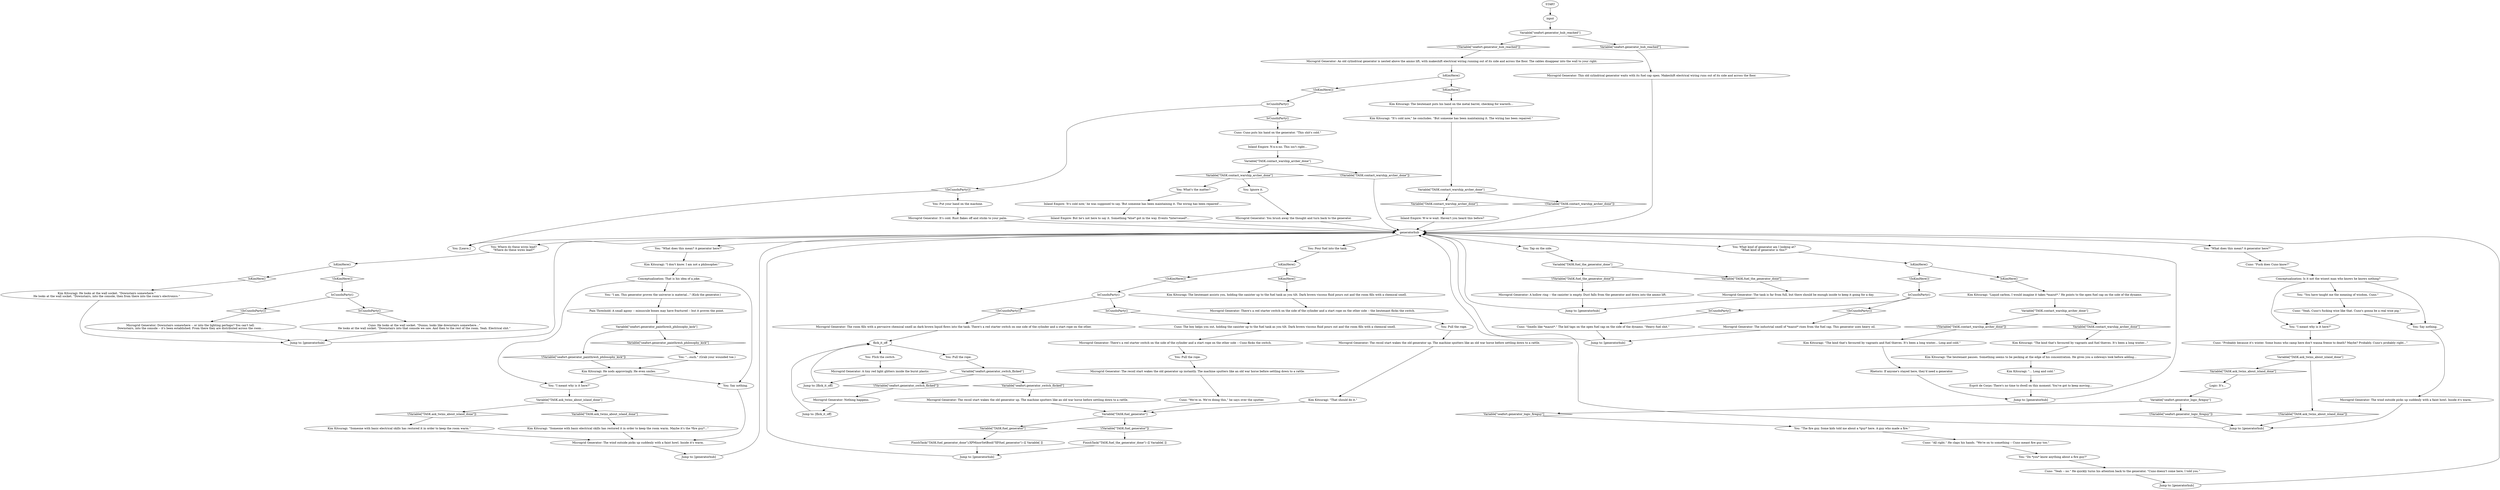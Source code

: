 # SEAFORT INT / MICROGRID GENERATOR
# (generator, rewired – insert fuel here (use controls to activate electricity and open door if fuel in). kim remarks on wiring.)
# ==================================================
digraph G {
	  0 [label="START"];
	  1 [label="input"];
	  2 [label="Variable[\"seafort.generator_logic_fireguy\"]"];
	  3 [label="Variable[\"seafort.generator_logic_fireguy\"]", shape=diamond];
	  4 [label="!(Variable[\"seafort.generator_logic_fireguy\"])", shape=diamond];
	  5 [label="Cuno: \"All right.\" He claps his hands. \"We're on to something -- Cuno meant fire guy too.\""];
	  6 [label="Microgrid Generator: There's a red starter switch on the side of the cylinder and a start rope on the other side -- Cuno flicks the switch."];
	  7 [label="Logic: It's..."];
	  8 [label="Variable[\"TASK.ask_twins_about_island_done\"]"];
	  9 [label="Variable[\"TASK.ask_twins_about_island_done\"]", shape=diamond];
	  10 [label="!(Variable[\"TASK.ask_twins_about_island_done\"])", shape=diamond];
	  11 [label="Jump to: [generatorhub]"];
	  12 [label="You: Put your hand on the machine."];
	  13 [label="Variable[\"seafort.generator_switch_flicked\"]"];
	  14 [label="Variable[\"seafort.generator_switch_flicked\"]", shape=diamond];
	  15 [label="!(Variable[\"seafort.generator_switch_flicked\"])", shape=diamond];
	  16 [label="Cuno: \"Yeah -- no.\" He quickly turns his attention back to the generator. \"Cuno doesn't come here, I told you.\""];
	  17 [label="Inland Empire: 'It's cold now,' he was supposed to say. 'But someone has been maintaining it. The wiring has been repaired'..."];
	  18 [label="Inland Empire: W-w-w-wait. Haven't you heard this before?"];
	  19 [label="generatorhub"];
	  20 [label="Microgrid Generator: It's cold. Rust flakes off and sticks to your palm."];
	  21 [label="You: Pull the rope."];
	  22 [label="Cuno: \"We're in. We're doing this,\" he says over the sputter."];
	  23 [label="Cuno: \"Yeah, Cuno's fucking wise like that. Cuno's gonna be a real wise pig.\""];
	  24 [label="You: \"You have taught me the meaning of wisdom, Cuno.\""];
	  25 [label="Kim Kitsuragi: He nods approvingly. He even smiles."];
	  26 [label="Variable[\"TASK.fuel_generator\"]"];
	  27 [label="Variable[\"TASK.fuel_generator\"]", shape=diamond];
	  28 [label="!(Variable[\"TASK.fuel_generator\"])", shape=diamond];
	  29 [label="Kim Kitsuragi: \"I don't know. I am not a philosopher.\""];
	  30 [label="Kim Kitsuragi: \"The kind that's favoured by vagrants and fuel thieves. It's been a long winter... Long and cold.\""];
	  31 [label="Microgrid Generator: A hollow ring -- the canister is empty. Dust falls from the generator and down into the ammo lift."];
	  32 [label="IsCunoInParty()"];
	  33 [label="IsCunoInParty()", shape=diamond];
	  34 [label="!(IsCunoInParty())", shape=diamond];
	  35 [label="Microgrid Generator: A tiny red light glitters inside the burnt plastic."];
	  36 [label="Jump to: [generatorhub]"];
	  37 [label="FinishTask(\"TASK.fuel_generator_done\");XPMinorSetBool(\"XP.fuel_generator\")--[[ Variable[ ]]"];
	  38 [label="Rhetoric: If anyone's stayed here, they'd need a generator."];
	  39 [label="You: \"What does this mean? A generator here?\""];
	  40 [label="Pain Threshold: A small agony -- minuscule bones may have fractured -- but it proves the point."];
	  41 [label="Jump to: [generatorhub]"];
	  42 [label="You: Where do these wires lead?\n\"Where do these wires lead?\""];
	  43 [label="You: \"What does this mean? A generator here?\""];
	  44 [label="You: \"I am. This generator proves the universe is material...\" (Kick the generator.)"];
	  45 [label="Kim Kitsuragi: \"Someone with basic electrical skills has restored it in order to keep the room warm. Maybe it's the *fire guy*...\""];
	  46 [label="Microgrid Generator: Nothing happens."];
	  47 [label="Cuno: The boy helps you out, holding the canister up to the fuel tank as you tilt. Dark brown viscous fluid pours out and the room fills with a chemical smell."];
	  48 [label="FinishTask(\"TASK.fuel_the_generator_done\")--[[ Variable[ ]]"];
	  49 [label="You: What's the matter?"];
	  50 [label="Variable[\"TASK.contact_warship_archer_done\"]"];
	  51 [label="Variable[\"TASK.contact_warship_archer_done\"]", shape=diamond];
	  52 [label="!(Variable[\"TASK.contact_warship_archer_done\"])", shape=diamond];
	  53 [label="You: Tap on the side."];
	  54 [label="Jump to: [flick_it_off]"];
	  55 [label="Jump to: [generatorhub]"];
	  56 [label="Microgrid Generator: The wind outside picks up suddenly with a faint howl. Inside it's warm."];
	  57 [label="Variable[\"seafort.generator_painthresh_philosophy_kick\"]"];
	  58 [label="Variable[\"seafort.generator_painthresh_philosophy_kick\"]", shape=diamond];
	  59 [label="!(Variable[\"seafort.generator_painthresh_philosophy_kick\"])", shape=diamond];
	  60 [label="Variable[\"TASK.contact_warship_archer_done\"]"];
	  61 [label="Variable[\"TASK.contact_warship_archer_done\"]", shape=diamond];
	  62 [label="!(Variable[\"TASK.contact_warship_archer_done\"])", shape=diamond];
	  63 [label="You: \"The fire guy. Some kids told me about a *guy* here. A guy who made a fire.\""];
	  65 [label="IsKimHere()"];
	  66 [label="IsKimHere()", shape=diamond];
	  67 [label="!(IsKimHere())", shape=diamond];
	  68 [label="flick_it_off"];
	  69 [label="You: Flick the switch."];
	  70 [label="Kim Kitsuragi: The lieutenant puts his hand on the metal barrel, checking for warmth..."];
	  71 [label="Jump to: [generatorhub]"];
	  72 [label="Jump to: [generatorhub]"];
	  73 [label="Kim Kitsuragi: \"It's cold now,\" he concludes. \"But someone has been maintaining it. The wiring has been repaired.\""];
	  74 [label="Jump to: [generatorhub]"];
	  75 [label="You: Pull the rope."];
	  76 [label="Kim Kitsuragi: \"That should do it.\""];
	  77 [label="Cuno: \"Smells like *mazut*.\" The kid taps on the open fuel cap on the side of the dynamo. \"Heavy fuel shit.\""];
	  78 [label="Inland Empire: But he's not here to say it. Something *else* got in the way. Events *intervened*..."];
	  79 [label="You: Pull the rope."];
	  80 [label="You: \"I meant why is it here?\""];
	  81 [label="Microgrid Generator: Downstairs somewhere -- or into the lighting perhaps? You can't tell.\nDownstairs, into the console -- it's been established. From there they are distributed across the room..."];
	  82 [label="Kim Kitsuragi: The lieutenant assists you, holding the canister up to the fuel tank as you tilt. Dark brown viscous fluid pours out and the room fills with a chemical smell."];
	  83 [label="Jump to: [flick_it_off]"];
	  84 [label="Kim Kitsuragi: \"Someone with basic electrical skills has restored it in order to keep the room warm.\""];
	  85 [label="Inland Empire: N-n-n-no. This isn't right..."];
	  86 [label="Kim Kitsuragi: \"The kind that's favoured by vagrants and fuel thieves. It's been a long winter...\""];
	  87 [label="IsKimHere()"];
	  88 [label="IsKimHere()", shape=diamond];
	  89 [label="!(IsKimHere())", shape=diamond];
	  90 [label="You: [Leave.]"];
	  91 [label="Kim Kitsuragi: He looks at the wall socket. \"Downstairs somewhere.\"\nHe looks at the wall socket. \"Downstairs, into the console, then from there into the room's electronics.\""];
	  92 [label="Microgrid Generator: The industrial smell of *mazut* rises from the fuel cap. This generator uses heavy oil."];
	  93 [label="Microgrid Generator: There's a red starter switch on the side of the cylinder and a start rope on the other side -- the lieutenant flicks the switch."];
	  94 [label="Cuno: He looks at the wall socket. \"Dunno, looks like downstairs somewhere...\"\nHe looks at the wall socket. \"Downstairs into that console we saw. And then to the rest of the room. Yeah. Electrical shit.\""];
	  95 [label="Microgrid Generator: This old cylindrical generator waits with its fuel cap open. Makeshift electrical wiring runs out of its side and across the floor."];
	  96 [label="You: Say nothing."];
	  97 [label="You: \"I meant why is it here?\""];
	  98 [label="You: \"...ouch.\" (Grab your wounded toe.)"];
	  99 [label="Esprit de Corps: There's no time to dwell on this moment. You've got to keep moving..."];
	  100 [label="Conceptualization: That is his idea of a joke."];
	  101 [label="Microgrid Generator: The wind outside picks up suddenly with a faint howl. Inside it's warm."];
	  102 [label="Variable[\"TASK.fuel_the_generator_done\"]"];
	  103 [label="Variable[\"TASK.fuel_the_generator_done\"]", shape=diamond];
	  104 [label="!(Variable[\"TASK.fuel_the_generator_done\"])", shape=diamond];
	  105 [label="Cuno: \"Fuck does Cuno know?\""];
	  106 [label="You: Ignore it."];
	  107 [label="Kim Kitsuragi: \"... Long and cold.\""];
	  108 [label="Cuno: Cuno puts his hand on the generator. \"This shit's cold.\""];
	  109 [label="Microgrid Generator: You brush away the thought and turn back to the generator."];
	  110 [label="Kim Kitsuragi: The lieutenant pauses. Something seems to be pecking at the edge of his concentration. He gives you a sideways look before adding..."];
	  111 [label="Jump to: [generatorhub]"];
	  112 [label="You: Pour fuel into the tank."];
	  113 [label="Microgrid Generator: The recoil start wakes the old generator up. The machine sputters like an old war horse before settling down to a rattle."];
	  114 [label="Microgrid Generator: The tank is far from full, but there should be enough inside to keep it going for a day."];
	  115 [label="Conceptualization: Is it not the wisest man who knows he knows nothing?"];
	  116 [label="Variable[\"TASK.ask_twins_about_island_done\"]"];
	  117 [label="Variable[\"TASK.ask_twins_about_island_done\"]", shape=diamond];
	  118 [label="!(Variable[\"TASK.ask_twins_about_island_done\"])", shape=diamond];
	  119 [label="Microgrid Generator: An old cylindrical generator is nested above the ammo lift, with makeshift electrical wiring running out of its side and across the floor. The cables disappear into the wall to your right."];
	  120 [label="You: What kind of generator am I looking at?\n\"What kind of generator is this?\""];
	  121 [label="You: Say nothing."];
	  122 [label="IsCunoInParty()"];
	  123 [label="IsCunoInParty()", shape=diamond];
	  124 [label="!(IsCunoInParty())", shape=diamond];
	  125 [label="IsKimHere()"];
	  126 [label="IsKimHere()", shape=diamond];
	  127 [label="!(IsKimHere())", shape=diamond];
	  128 [label="Microgrid Generator: The room fills with a pervasive chemical smell as dark brown liquid flows into the tank. There's a red starter switch on one side of the cylinder and a start rope on the other."];
	  129 [label="Microgrid Generator: The recoil start wakes the old generator up. The machine sputters like an old war horse before settling down to a rattle."];
	  130 [label="Microgrid Generator: The recoil start wakes the old generator up instantly. The machine sputters like an old war horse before settling down to a rattle."];
	  131 [label="You: \"Do *you* know anything about a fire guy?\""];
	  132 [label="Variable[\"TASK.contact_warship_archer_done\"]"];
	  133 [label="Variable[\"TASK.contact_warship_archer_done\"]", shape=diamond];
	  134 [label="!(Variable[\"TASK.contact_warship_archer_done\"])", shape=diamond];
	  135 [label="Kim Kitsuragi: \"Liquid carbon, I would imagine it takes *mazut*.\" He points to the open fuel cap on the side of the dynamo."];
	  136 [label="IsCunoInParty()"];
	  137 [label="IsCunoInParty()", shape=diamond];
	  138 [label="!(IsCunoInParty())", shape=diamond];
	  139 [label="Variable[\"seafort.generator_hub_reached\"]"];
	  140 [label="Variable[\"seafort.generator_hub_reached\"]", shape=diamond];
	  141 [label="!(Variable[\"seafort.generator_hub_reached\"])", shape=diamond];
	  142 [label="IsKimHere()"];
	  143 [label="IsKimHere()", shape=diamond];
	  144 [label="!(IsKimHere())", shape=diamond];
	  145 [label="IsCunoInParty()"];
	  146 [label="IsCunoInParty()", shape=diamond];
	  147 [label="!(IsCunoInParty())", shape=diamond];
	  148 [label="Cuno: \"Probably because it's winter. Some bums who camp here don't wanna freeze to death? Maybe? Probably. Cuno's probably right...\""];
	  0 -> 1
	  1 -> 139
	  2 -> 3
	  2 -> 4
	  3 -> 63
	  4 -> 36
	  5 -> 131
	  6 -> 21
	  7 -> 2
	  8 -> 9
	  8 -> 10
	  9 -> 7
	  10 -> 36
	  11 -> 19
	  12 -> 20
	  13 -> 14
	  13 -> 15
	  14 -> 129
	  15 -> 46
	  16 -> 41
	  17 -> 78
	  18 -> 19
	  19 -> 39
	  19 -> 42
	  19 -> 43
	  19 -> 112
	  19 -> 53
	  19 -> 120
	  19 -> 90
	  20 -> 19
	  21 -> 130
	  22 -> 26
	  23 -> 96
	  23 -> 97
	  24 -> 23
	  25 -> 80
	  25 -> 121
	  26 -> 27
	  26 -> 28
	  27 -> 37
	  28 -> 48
	  29 -> 100
	  30 -> 38
	  31 -> 11
	  32 -> 33
	  32 -> 34
	  33 -> 47
	  34 -> 128
	  35 -> 54
	  36 -> 19
	  37 -> 72
	  38 -> 55
	  39 -> 105
	  40 -> 57
	  41 -> 19
	  42 -> 142
	  43 -> 29
	  44 -> 40
	  45 -> 101
	  46 -> 83
	  47 -> 6
	  48 -> 72
	  49 -> 17
	  50 -> 51
	  50 -> 52
	  51 -> 18
	  52 -> 19
	  53 -> 102
	  54 -> 68
	  55 -> 19
	  56 -> 36
	  57 -> 58
	  57 -> 59
	  58 -> 98
	  59 -> 25
	  60 -> 61
	  60 -> 62
	  61 -> 86
	  62 -> 30
	  63 -> 5
	  65 -> 66
	  65 -> 67
	  66 -> 135
	  67 -> 122
	  68 -> 69
	  68 -> 79
	  69 -> 35
	  70 -> 73
	  71 -> 19
	  72 -> 19
	  73 -> 50
	  74 -> 19
	  75 -> 113
	  76 -> 26
	  77 -> 74
	  78 -> 19
	  79 -> 13
	  80 -> 116
	  81 -> 71
	  82 -> 93
	  83 -> 68
	  84 -> 101
	  85 -> 132
	  86 -> 110
	  87 -> 88
	  87 -> 89
	  88 -> 70
	  89 -> 136
	  91 -> 71
	  92 -> 74
	  93 -> 75
	  94 -> 71
	  95 -> 19
	  96 -> 56
	  97 -> 148
	  98 -> 25
	  99 -> 55
	  100 -> 80
	  100 -> 121
	  100 -> 44
	  101 -> 111
	  102 -> 104
	  102 -> 103
	  103 -> 114
	  104 -> 31
	  105 -> 115
	  106 -> 109
	  107 -> 99
	  108 -> 85
	  109 -> 19
	  110 -> 107
	  111 -> 19
	  112 -> 125
	  113 -> 76
	  114 -> 11
	  115 -> 24
	  115 -> 97
	  115 -> 96
	  116 -> 117
	  116 -> 118
	  117 -> 45
	  118 -> 84
	  119 -> 87
	  120 -> 65
	  121 -> 101
	  122 -> 123
	  122 -> 124
	  123 -> 77
	  124 -> 92
	  125 -> 126
	  125 -> 127
	  126 -> 82
	  127 -> 32
	  128 -> 68
	  129 -> 26
	  130 -> 22
	  131 -> 16
	  132 -> 133
	  132 -> 134
	  133 -> 49
	  133 -> 106
	  134 -> 19
	  135 -> 60
	  136 -> 137
	  136 -> 138
	  137 -> 108
	  138 -> 90
	  138 -> 12
	  139 -> 140
	  139 -> 141
	  140 -> 95
	  141 -> 119
	  142 -> 144
	  142 -> 143
	  143 -> 91
	  144 -> 145
	  145 -> 146
	  145 -> 147
	  146 -> 94
	  147 -> 81
	  148 -> 8
}

